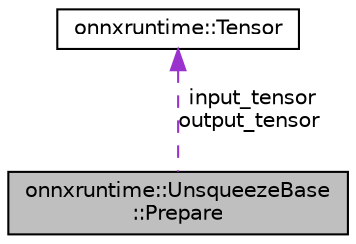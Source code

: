 digraph "onnxruntime::UnsqueezeBase::Prepare"
{
  edge [fontname="Helvetica",fontsize="10",labelfontname="Helvetica",labelfontsize="10"];
  node [fontname="Helvetica",fontsize="10",shape=record];
  Node1 [label="onnxruntime::UnsqueezeBase\l::Prepare",height=0.2,width=0.4,color="black", fillcolor="grey75", style="filled", fontcolor="black"];
  Node2 -> Node1 [dir="back",color="darkorchid3",fontsize="10",style="dashed",label=" input_tensor\noutput_tensor" ,fontname="Helvetica"];
  Node2 [label="onnxruntime::Tensor",height=0.2,width=0.4,color="black", fillcolor="white", style="filled",URL="$classonnxruntime_1_1Tensor.html"];
}
